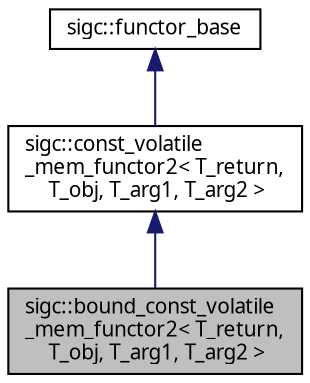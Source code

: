 digraph "sigc::bound_const_volatile_mem_functor2&lt; T_return, T_obj, T_arg1, T_arg2 &gt;"
{
  edge [fontname="Sans",fontsize="10",labelfontname="Sans",labelfontsize="10"];
  node [fontname="Sans",fontsize="10",shape=record];
  Node1 [label="sigc::bound_const_volatile\l_mem_functor2\< T_return,\l T_obj, T_arg1, T_arg2 \>",height=0.2,width=0.4,color="black", fillcolor="grey75", style="filled" fontcolor="black"];
  Node2 -> Node1 [dir="back",color="midnightblue",fontsize="10",style="solid",fontname="Sans"];
  Node2 [label="sigc::const_volatile\l_mem_functor2\< T_return,\l T_obj, T_arg1, T_arg2 \>",height=0.2,width=0.4,color="black", fillcolor="white", style="filled",URL="$classsigc_1_1const__volatile__mem__functor2.html",tooltip="const_volatile_mem_functor2 wraps const volatile methods with 2 argument(s)."];
  Node3 -> Node2 [dir="back",color="midnightblue",fontsize="10",style="solid",fontname="Sans"];
  Node3 [label="sigc::functor_base",height=0.2,width=0.4,color="black", fillcolor="white", style="filled",URL="$structsigc_1_1functor__base.html",tooltip="A hint to the compiler."];
}
